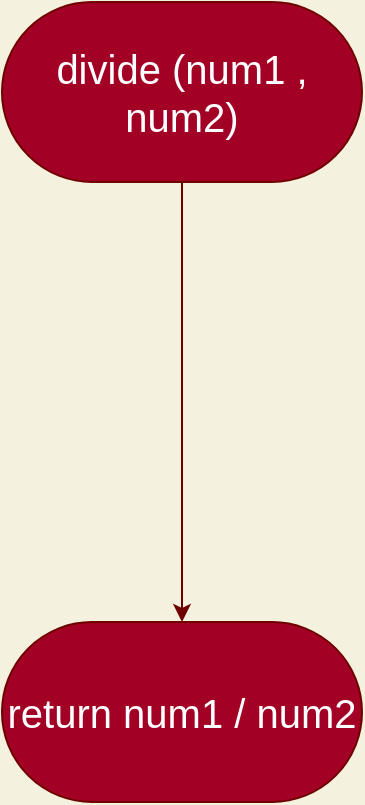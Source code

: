 <mxfile>
    <diagram id="P1yVr1d9sB7W7QbEpNyK" name="Page-1">
        <mxGraphModel dx="664" dy="704" grid="1" gridSize="10" guides="1" tooltips="1" connect="1" arrows="1" fold="1" page="1" pageScale="1" pageWidth="850" pageHeight="1100" background="#F4F1DE" math="0" shadow="0">
            <root>
                <mxCell id="0"/>
                <mxCell id="1" parent="0"/>
                <mxCell id="2" value="&lt;font style=&quot;font-size: 20px&quot;&gt;return num1 / num2&lt;/font&gt;" style="rounded=1;whiteSpace=wrap;html=1;sketch=0;strokeColor=#6F0000;fillColor=#a20025;arcSize=50;fontColor=#ffffff;" vertex="1" parent="1">
                    <mxGeometry x="370" y="520" width="180" height="90" as="geometry"/>
                </mxCell>
                <mxCell id="4" style="edgeStyle=orthogonalEdgeStyle;curved=0;rounded=1;sketch=0;orthogonalLoop=1;jettySize=auto;html=1;exitX=0.5;exitY=1;exitDx=0;exitDy=0;entryX=0.5;entryY=0;entryDx=0;entryDy=0;fontColor=#393C56;strokeColor=#6F0000;fillColor=#a20025;" edge="1" parent="1" source="3" target="2">
                    <mxGeometry relative="1" as="geometry"/>
                </mxCell>
                <mxCell id="3" value="&lt;font style=&quot;font-size: 20px&quot;&gt;divide (num1 , num2)&lt;/font&gt;" style="rounded=1;whiteSpace=wrap;html=1;sketch=0;strokeColor=#6F0000;fillColor=#a20025;arcSize=50;fontColor=#ffffff;" vertex="1" parent="1">
                    <mxGeometry x="370" y="210" width="180" height="90" as="geometry"/>
                </mxCell>
            </root>
        </mxGraphModel>
    </diagram>
</mxfile>